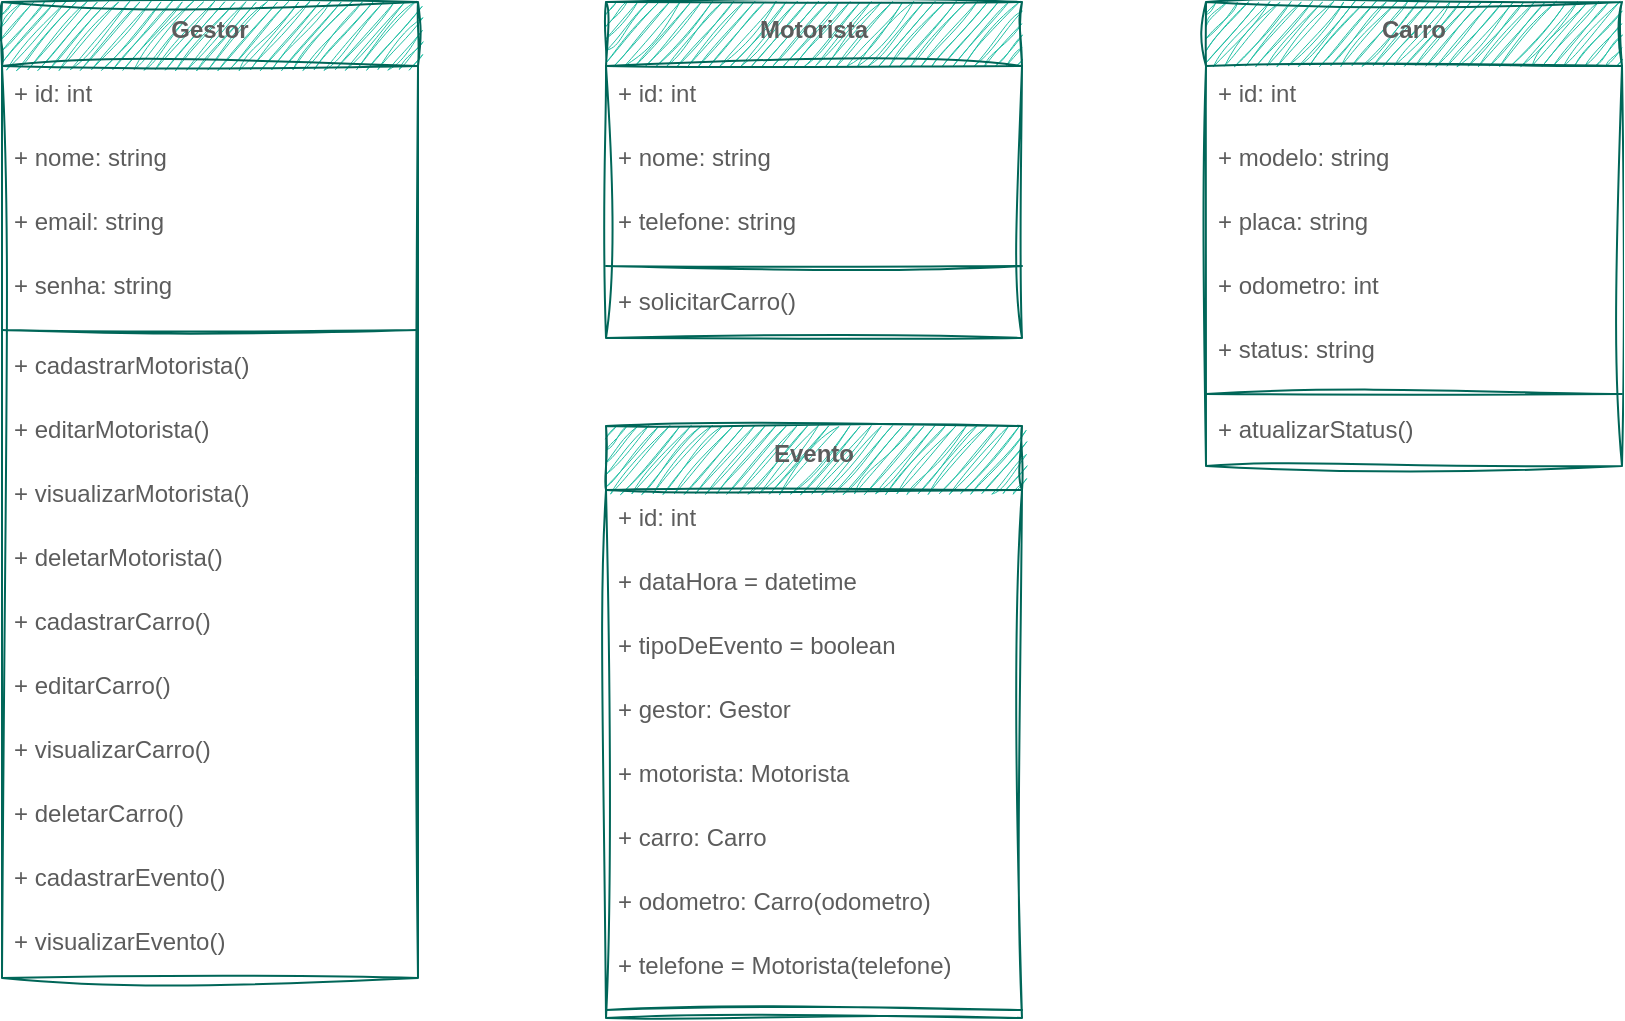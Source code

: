 <mxfile version="26.1.0">
  <diagram name="Página-1" id="3ox3w0ggHLgNSNyq2sZh">
    <mxGraphModel dx="1050" dy="557" grid="0" gridSize="10" guides="1" tooltips="1" connect="1" arrows="1" fold="1" page="1" pageScale="1" pageWidth="827" pageHeight="1169" background="#ffffff" math="0" shadow="0">
      <root>
        <mxCell id="0" />
        <mxCell id="1" parent="0" />
        <mxCell id="2" value="Gestor" style="swimlane;fontStyle=1;align=center;verticalAlign=top;childLayout=stackLayout;horizontal=1;startSize=32;horizontalStack=0;resizeParent=1;resizeParentMax=0;resizeLast=0;collapsible=0;marginBottom=0;fillColor=#21C0A5;strokeColor=#006658;labelBackgroundColor=none;fontColor=#5C5C5C;sketch=1;curveFitting=1;jiggle=2;rounded=0;" parent="1" vertex="1">
          <mxGeometry x="8" y="8" width="208" height="488" as="geometry" />
        </mxCell>
        <mxCell id="3" value="+ id: int" style="text;strokeColor=none;fillColor=none;align=left;verticalAlign=top;spacingLeft=4;spacingRight=4;overflow=hidden;rotatable=0;points=[[0,0.5],[1,0.5]];portConstraint=eastwest;labelBackgroundColor=none;fontColor=#5C5C5C;sketch=1;curveFitting=1;jiggle=2;rounded=0;" parent="2" vertex="1">
          <mxGeometry y="32" width="208" height="32" as="geometry" />
        </mxCell>
        <mxCell id="4" value="+ nome: string" style="text;strokeColor=none;fillColor=none;align=left;verticalAlign=top;spacingLeft=4;spacingRight=4;overflow=hidden;rotatable=0;points=[[0,0.5],[1,0.5]];portConstraint=eastwest;labelBackgroundColor=none;fontColor=#5C5C5C;sketch=1;curveFitting=1;jiggle=2;rounded=0;" parent="2" vertex="1">
          <mxGeometry y="64" width="208" height="32" as="geometry" />
        </mxCell>
        <mxCell id="5" value="+ email: string" style="text;strokeColor=none;fillColor=none;align=left;verticalAlign=top;spacingLeft=4;spacingRight=4;overflow=hidden;rotatable=0;points=[[0,0.5],[1,0.5]];portConstraint=eastwest;labelBackgroundColor=none;fontColor=#5C5C5C;sketch=1;curveFitting=1;jiggle=2;rounded=0;" parent="2" vertex="1">
          <mxGeometry y="96" width="208" height="32" as="geometry" />
        </mxCell>
        <mxCell id="6" value="+ senha: string" style="text;strokeColor=none;fillColor=none;align=left;verticalAlign=top;spacingLeft=4;spacingRight=4;overflow=hidden;rotatable=0;points=[[0,0.5],[1,0.5]];portConstraint=eastwest;labelBackgroundColor=none;fontColor=#5C5C5C;sketch=1;curveFitting=1;jiggle=2;rounded=0;" parent="2" vertex="1">
          <mxGeometry y="128" width="208" height="32" as="geometry" />
        </mxCell>
        <mxCell id="8" style="line;strokeWidth=1;fillColor=none;align=left;verticalAlign=middle;spacingTop=-1;spacingLeft=3;spacingRight=3;rotatable=0;labelPosition=right;points=[];portConstraint=eastwest;strokeColor=#006658;labelBackgroundColor=none;fontColor=#5C5C5C;sketch=1;curveFitting=1;jiggle=2;rounded=0;" parent="2" vertex="1">
          <mxGeometry y="160" width="208" height="8" as="geometry" />
        </mxCell>
        <mxCell id="9" value="+ cadastrarMotorista()" style="text;strokeColor=none;fillColor=none;align=left;verticalAlign=top;spacingLeft=4;spacingRight=4;overflow=hidden;rotatable=0;points=[[0,0.5],[1,0.5]];portConstraint=eastwest;labelBackgroundColor=none;fontColor=#5C5C5C;sketch=1;curveFitting=1;jiggle=2;rounded=0;" parent="2" vertex="1">
          <mxGeometry y="168" width="208" height="32" as="geometry" />
        </mxCell>
        <mxCell id="10" value="+ editarMotorista()" style="text;strokeColor=none;fillColor=none;align=left;verticalAlign=top;spacingLeft=4;spacingRight=4;overflow=hidden;rotatable=0;points=[[0,0.5],[1,0.5]];portConstraint=eastwest;labelBackgroundColor=none;fontColor=#5C5C5C;sketch=1;curveFitting=1;jiggle=2;rounded=0;" parent="2" vertex="1">
          <mxGeometry y="200" width="208" height="32" as="geometry" />
        </mxCell>
        <mxCell id="iK1w5hHDq547_emKRhoM-10" value="+ visualizarMotorista()" style="text;strokeColor=none;fillColor=none;align=left;verticalAlign=top;spacingLeft=4;spacingRight=4;overflow=hidden;rotatable=0;points=[[0,0.5],[1,0.5]];portConstraint=eastwest;labelBackgroundColor=none;fontColor=#5C5C5C;sketch=1;curveFitting=1;jiggle=2;rounded=0;" parent="2" vertex="1">
          <mxGeometry y="232" width="208" height="32" as="geometry" />
        </mxCell>
        <mxCell id="iK1w5hHDq547_emKRhoM-11" value="+ deletarMotorista()" style="text;strokeColor=none;fillColor=none;align=left;verticalAlign=top;spacingLeft=4;spacingRight=4;overflow=hidden;rotatable=0;points=[[0,0.5],[1,0.5]];portConstraint=eastwest;labelBackgroundColor=none;fontColor=#5C5C5C;sketch=1;curveFitting=1;jiggle=2;rounded=0;" parent="2" vertex="1">
          <mxGeometry y="264" width="208" height="32" as="geometry" />
        </mxCell>
        <mxCell id="iK1w5hHDq547_emKRhoM-12" value="+ cadastrarCarro()" style="text;strokeColor=none;fillColor=none;align=left;verticalAlign=top;spacingLeft=4;spacingRight=4;overflow=hidden;rotatable=0;points=[[0,0.5],[1,0.5]];portConstraint=eastwest;labelBackgroundColor=none;fontColor=#5C5C5C;sketch=1;curveFitting=1;jiggle=2;rounded=0;" parent="2" vertex="1">
          <mxGeometry y="296" width="208" height="32" as="geometry" />
        </mxCell>
        <mxCell id="iK1w5hHDq547_emKRhoM-13" value="+ editarCarro()" style="text;strokeColor=none;fillColor=none;align=left;verticalAlign=top;spacingLeft=4;spacingRight=4;overflow=hidden;rotatable=0;points=[[0,0.5],[1,0.5]];portConstraint=eastwest;labelBackgroundColor=none;fontColor=#5C5C5C;sketch=1;curveFitting=1;jiggle=2;rounded=0;" parent="2" vertex="1">
          <mxGeometry y="328" width="208" height="32" as="geometry" />
        </mxCell>
        <mxCell id="iK1w5hHDq547_emKRhoM-14" value="+ visualizarCarro()" style="text;strokeColor=none;fillColor=none;align=left;verticalAlign=top;spacingLeft=4;spacingRight=4;overflow=hidden;rotatable=0;points=[[0,0.5],[1,0.5]];portConstraint=eastwest;labelBackgroundColor=none;fontColor=#5C5C5C;sketch=1;curveFitting=1;jiggle=2;rounded=0;" parent="2" vertex="1">
          <mxGeometry y="360" width="208" height="32" as="geometry" />
        </mxCell>
        <mxCell id="iK1w5hHDq547_emKRhoM-15" value="+ deletarCarro()" style="text;strokeColor=none;fillColor=none;align=left;verticalAlign=top;spacingLeft=4;spacingRight=4;overflow=hidden;rotatable=0;points=[[0,0.5],[1,0.5]];portConstraint=eastwest;labelBackgroundColor=none;fontColor=#5C5C5C;sketch=1;curveFitting=1;jiggle=2;rounded=0;" parent="2" vertex="1">
          <mxGeometry y="392" width="208" height="32" as="geometry" />
        </mxCell>
        <mxCell id="iK1w5hHDq547_emKRhoM-16" value="+ cadastrarEvento()" style="text;strokeColor=none;fillColor=none;align=left;verticalAlign=top;spacingLeft=4;spacingRight=4;overflow=hidden;rotatable=0;points=[[0,0.5],[1,0.5]];portConstraint=eastwest;labelBackgroundColor=none;fontColor=#5C5C5C;sketch=1;curveFitting=1;jiggle=2;rounded=0;" parent="2" vertex="1">
          <mxGeometry y="424" width="208" height="32" as="geometry" />
        </mxCell>
        <mxCell id="iK1w5hHDq547_emKRhoM-17" value="+ visualizarEvento()" style="text;strokeColor=none;fillColor=none;align=left;verticalAlign=top;spacingLeft=4;spacingRight=4;overflow=hidden;rotatable=0;points=[[0,0.5],[1,0.5]];portConstraint=eastwest;labelBackgroundColor=none;fontColor=#5C5C5C;sketch=1;curveFitting=1;jiggle=2;rounded=0;" parent="2" vertex="1">
          <mxGeometry y="456" width="208" height="32" as="geometry" />
        </mxCell>
        <mxCell id="iK1w5hHDq547_emKRhoM-18" value="Motorista" style="swimlane;fontStyle=1;align=center;verticalAlign=top;childLayout=stackLayout;horizontal=1;startSize=32;horizontalStack=0;resizeParent=1;resizeParentMax=0;resizeLast=0;collapsible=0;marginBottom=0;fillColor=#21C0A5;strokeColor=#006658;labelBackgroundColor=none;fontColor=#5C5C5C;sketch=1;curveFitting=1;jiggle=2;rounded=0;" parent="1" vertex="1">
          <mxGeometry x="310" y="8" width="208" height="168" as="geometry" />
        </mxCell>
        <mxCell id="iK1w5hHDq547_emKRhoM-19" value="+ id: int" style="text;strokeColor=none;fillColor=none;align=left;verticalAlign=top;spacingLeft=4;spacingRight=4;overflow=hidden;rotatable=0;points=[[0,0.5],[1,0.5]];portConstraint=eastwest;labelBackgroundColor=none;fontColor=#5C5C5C;sketch=1;curveFitting=1;jiggle=2;rounded=0;" parent="iK1w5hHDq547_emKRhoM-18" vertex="1">
          <mxGeometry y="32" width="208" height="32" as="geometry" />
        </mxCell>
        <mxCell id="iK1w5hHDq547_emKRhoM-20" value="+ nome: string" style="text;strokeColor=none;fillColor=none;align=left;verticalAlign=top;spacingLeft=4;spacingRight=4;overflow=hidden;rotatable=0;points=[[0,0.5],[1,0.5]];portConstraint=eastwest;labelBackgroundColor=none;fontColor=#5C5C5C;sketch=1;curveFitting=1;jiggle=2;rounded=0;" parent="iK1w5hHDq547_emKRhoM-18" vertex="1">
          <mxGeometry y="64" width="208" height="32" as="geometry" />
        </mxCell>
        <mxCell id="iK1w5hHDq547_emKRhoM-21" value="+ telefone: string" style="text;strokeColor=none;fillColor=none;align=left;verticalAlign=top;spacingLeft=4;spacingRight=4;overflow=hidden;rotatable=0;points=[[0,0.5],[1,0.5]];portConstraint=eastwest;labelBackgroundColor=none;fontColor=#5C5C5C;sketch=1;curveFitting=1;jiggle=2;rounded=0;" parent="iK1w5hHDq547_emKRhoM-18" vertex="1">
          <mxGeometry y="96" width="208" height="32" as="geometry" />
        </mxCell>
        <mxCell id="iK1w5hHDq547_emKRhoM-23" style="line;strokeWidth=1;fillColor=none;align=left;verticalAlign=middle;spacingTop=-1;spacingLeft=3;spacingRight=3;rotatable=0;labelPosition=right;points=[];portConstraint=eastwest;strokeColor=#006658;labelBackgroundColor=none;fontColor=#5C5C5C;sketch=1;curveFitting=1;jiggle=2;rounded=0;" parent="iK1w5hHDq547_emKRhoM-18" vertex="1">
          <mxGeometry y="128" width="208" height="8" as="geometry" />
        </mxCell>
        <mxCell id="iK1w5hHDq547_emKRhoM-24" value="+ solicitarCarro()" style="text;strokeColor=none;fillColor=none;align=left;verticalAlign=top;spacingLeft=4;spacingRight=4;overflow=hidden;rotatable=0;points=[[0,0.5],[1,0.5]];portConstraint=eastwest;labelBackgroundColor=none;fontColor=#5C5C5C;sketch=1;curveFitting=1;jiggle=2;rounded=0;" parent="iK1w5hHDq547_emKRhoM-18" vertex="1">
          <mxGeometry y="136" width="208" height="32" as="geometry" />
        </mxCell>
        <mxCell id="iK1w5hHDq547_emKRhoM-34" value="Carro" style="swimlane;fontStyle=1;align=center;verticalAlign=top;childLayout=stackLayout;horizontal=1;startSize=32;horizontalStack=0;resizeParent=1;resizeParentMax=0;resizeLast=0;collapsible=0;marginBottom=0;fillColor=#21C0A5;strokeColor=#006658;labelBackgroundColor=none;fontColor=#5C5C5C;sketch=1;curveFitting=1;jiggle=2;rounded=0;" parent="1" vertex="1">
          <mxGeometry x="610" y="8" width="208" height="232" as="geometry" />
        </mxCell>
        <mxCell id="iK1w5hHDq547_emKRhoM-35" value="+ id: int" style="text;strokeColor=none;fillColor=none;align=left;verticalAlign=top;spacingLeft=4;spacingRight=4;overflow=hidden;rotatable=0;points=[[0,0.5],[1,0.5]];portConstraint=eastwest;labelBackgroundColor=none;fontColor=#5C5C5C;sketch=1;curveFitting=1;jiggle=2;rounded=0;" parent="iK1w5hHDq547_emKRhoM-34" vertex="1">
          <mxGeometry y="32" width="208" height="32" as="geometry" />
        </mxCell>
        <mxCell id="iK1w5hHDq547_emKRhoM-36" value="+ modelo: string" style="text;strokeColor=none;fillColor=none;align=left;verticalAlign=top;spacingLeft=4;spacingRight=4;overflow=hidden;rotatable=0;points=[[0,0.5],[1,0.5]];portConstraint=eastwest;labelBackgroundColor=none;fontColor=#5C5C5C;sketch=1;curveFitting=1;jiggle=2;rounded=0;" parent="iK1w5hHDq547_emKRhoM-34" vertex="1">
          <mxGeometry y="64" width="208" height="32" as="geometry" />
        </mxCell>
        <mxCell id="iK1w5hHDq547_emKRhoM-37" value="+ placa: string" style="text;strokeColor=none;fillColor=none;align=left;verticalAlign=top;spacingLeft=4;spacingRight=4;overflow=hidden;rotatable=0;points=[[0,0.5],[1,0.5]];portConstraint=eastwest;labelBackgroundColor=none;fontColor=#5C5C5C;sketch=1;curveFitting=1;jiggle=2;rounded=0;" parent="iK1w5hHDq547_emKRhoM-34" vertex="1">
          <mxGeometry y="96" width="208" height="32" as="geometry" />
        </mxCell>
        <mxCell id="iK1w5hHDq547_emKRhoM-38" value="+ odometro: int" style="text;strokeColor=none;fillColor=none;align=left;verticalAlign=top;spacingLeft=4;spacingRight=4;overflow=hidden;rotatable=0;points=[[0,0.5],[1,0.5]];portConstraint=eastwest;labelBackgroundColor=none;fontColor=#5C5C5C;sketch=1;curveFitting=1;jiggle=2;rounded=0;" parent="iK1w5hHDq547_emKRhoM-34" vertex="1">
          <mxGeometry y="128" width="208" height="32" as="geometry" />
        </mxCell>
        <mxCell id="iK1w5hHDq547_emKRhoM-85" value="+ status: string" style="text;strokeColor=none;fillColor=none;align=left;verticalAlign=top;spacingLeft=4;spacingRight=4;overflow=hidden;rotatable=0;points=[[0,0.5],[1,0.5]];portConstraint=eastwest;labelBackgroundColor=none;fontColor=#5C5C5C;sketch=1;curveFitting=1;jiggle=2;rounded=0;" parent="iK1w5hHDq547_emKRhoM-34" vertex="1">
          <mxGeometry y="160" width="208" height="32" as="geometry" />
        </mxCell>
        <mxCell id="iK1w5hHDq547_emKRhoM-39" style="line;strokeWidth=1;fillColor=none;align=left;verticalAlign=middle;spacingTop=-1;spacingLeft=3;spacingRight=3;rotatable=0;labelPosition=right;points=[];portConstraint=eastwest;strokeColor=#006658;labelBackgroundColor=none;fontColor=#5C5C5C;sketch=1;curveFitting=1;jiggle=2;rounded=0;" parent="iK1w5hHDq547_emKRhoM-34" vertex="1">
          <mxGeometry y="192" width="208" height="8" as="geometry" />
        </mxCell>
        <mxCell id="iK1w5hHDq547_emKRhoM-40" value="+ atualizarStatus()" style="text;strokeColor=none;fillColor=none;align=left;verticalAlign=top;spacingLeft=4;spacingRight=4;overflow=hidden;rotatable=0;points=[[0,0.5],[1,0.5]];portConstraint=eastwest;labelBackgroundColor=none;fontColor=#5C5C5C;sketch=1;curveFitting=1;jiggle=2;rounded=0;" parent="iK1w5hHDq547_emKRhoM-34" vertex="1">
          <mxGeometry y="200" width="208" height="32" as="geometry" />
        </mxCell>
        <mxCell id="iK1w5hHDq547_emKRhoM-50" value="Evento" style="swimlane;fontStyle=1;align=center;verticalAlign=top;childLayout=stackLayout;horizontal=1;startSize=32;horizontalStack=0;resizeParent=1;resizeParentMax=0;resizeLast=0;collapsible=0;marginBottom=0;fillColor=#21C0A5;strokeColor=#006658;labelBackgroundColor=none;fontColor=#5C5C5C;sketch=1;curveFitting=1;jiggle=2;rounded=0;" parent="1" vertex="1">
          <mxGeometry x="310" y="220" width="208" height="296" as="geometry" />
        </mxCell>
        <mxCell id="iK1w5hHDq547_emKRhoM-86" value="+ id: int" style="text;strokeColor=none;fillColor=none;align=left;verticalAlign=top;spacingLeft=4;spacingRight=4;overflow=hidden;rotatable=0;points=[[0,0.5],[1,0.5]];portConstraint=eastwest;labelBackgroundColor=none;fontColor=#5C5C5C;sketch=1;curveFitting=1;jiggle=2;rounded=0;" parent="iK1w5hHDq547_emKRhoM-50" vertex="1">
          <mxGeometry y="32" width="208" height="32" as="geometry" />
        </mxCell>
        <mxCell id="iK1w5hHDq547_emKRhoM-84" value="+ dataHora = datetime" style="text;strokeColor=none;fillColor=none;align=left;verticalAlign=top;spacingLeft=4;spacingRight=4;overflow=hidden;rotatable=0;points=[[0,0.5],[1,0.5]];portConstraint=eastwest;labelBackgroundColor=none;fontColor=#5C5C5C;sketch=1;curveFitting=1;jiggle=2;rounded=0;" parent="iK1w5hHDq547_emKRhoM-50" vertex="1">
          <mxGeometry y="64" width="208" height="32" as="geometry" />
        </mxCell>
        <mxCell id="iK1w5hHDq547_emKRhoM-83" value="+ tipoDeEvento = boolean" style="text;strokeColor=none;fillColor=none;align=left;verticalAlign=top;spacingLeft=4;spacingRight=4;overflow=hidden;rotatable=0;points=[[0,0.5],[1,0.5]];portConstraint=eastwest;labelBackgroundColor=none;fontColor=#5C5C5C;sketch=1;curveFitting=1;jiggle=2;rounded=0;" parent="iK1w5hHDq547_emKRhoM-50" vertex="1">
          <mxGeometry y="96" width="208" height="32" as="geometry" />
        </mxCell>
        <mxCell id="iK1w5hHDq547_emKRhoM-87" value="+ gestor: Gestor " style="text;strokeColor=none;fillColor=none;align=left;verticalAlign=top;spacingLeft=4;spacingRight=4;overflow=hidden;rotatable=0;points=[[0,0.5],[1,0.5]];portConstraint=eastwest;labelBackgroundColor=none;fontColor=#5C5C5C;sketch=1;curveFitting=1;jiggle=2;rounded=0;" parent="iK1w5hHDq547_emKRhoM-50" vertex="1">
          <mxGeometry y="128" width="208" height="32" as="geometry" />
        </mxCell>
        <mxCell id="iK1w5hHDq547_emKRhoM-88" value="+ motorista: Motorista" style="text;strokeColor=none;fillColor=none;align=left;verticalAlign=top;spacingLeft=4;spacingRight=4;overflow=hidden;rotatable=0;points=[[0,0.5],[1,0.5]];portConstraint=eastwest;labelBackgroundColor=none;fontColor=#5C5C5C;sketch=1;curveFitting=1;jiggle=2;rounded=0;" parent="iK1w5hHDq547_emKRhoM-50" vertex="1">
          <mxGeometry y="160" width="208" height="32" as="geometry" />
        </mxCell>
        <mxCell id="iK1w5hHDq547_emKRhoM-89" value="+ carro: Carro" style="text;strokeColor=none;fillColor=none;align=left;verticalAlign=top;spacingLeft=4;spacingRight=4;overflow=hidden;rotatable=0;points=[[0,0.5],[1,0.5]];portConstraint=eastwest;labelBackgroundColor=none;fontColor=#5C5C5C;sketch=1;curveFitting=1;jiggle=2;rounded=0;" parent="iK1w5hHDq547_emKRhoM-50" vertex="1">
          <mxGeometry y="192" width="208" height="32" as="geometry" />
        </mxCell>
        <mxCell id="iK1w5hHDq547_emKRhoM-90" value="+ odometro: Carro(odometro)" style="text;strokeColor=none;fillColor=none;align=left;verticalAlign=top;spacingLeft=4;spacingRight=4;overflow=hidden;rotatable=0;points=[[0,0.5],[1,0.5]];portConstraint=eastwest;labelBackgroundColor=none;fontColor=#5C5C5C;sketch=1;curveFitting=1;jiggle=2;rounded=0;" parent="iK1w5hHDq547_emKRhoM-50" vertex="1">
          <mxGeometry y="224" width="208" height="32" as="geometry" />
        </mxCell>
        <mxCell id="iK1w5hHDq547_emKRhoM-91" value="+ telefone = Motorista(telefone)" style="text;strokeColor=none;fillColor=none;align=left;verticalAlign=top;spacingLeft=4;spacingRight=4;overflow=hidden;rotatable=0;points=[[0,0.5],[1,0.5]];portConstraint=eastwest;labelBackgroundColor=none;fontColor=#5C5C5C;sketch=1;curveFitting=1;jiggle=2;rounded=0;" parent="iK1w5hHDq547_emKRhoM-50" vertex="1">
          <mxGeometry y="256" width="208" height="32" as="geometry" />
        </mxCell>
        <mxCell id="iK1w5hHDq547_emKRhoM-55" style="line;strokeWidth=1;fillColor=none;align=left;verticalAlign=middle;spacingTop=-1;spacingLeft=3;spacingRight=3;rotatable=0;labelPosition=right;points=[];portConstraint=eastwest;strokeColor=#006658;labelBackgroundColor=none;fontColor=#5C5C5C;sketch=1;curveFitting=1;jiggle=2;rounded=0;" parent="iK1w5hHDq547_emKRhoM-50" vertex="1">
          <mxGeometry y="288" width="208" height="8" as="geometry" />
        </mxCell>
      </root>
    </mxGraphModel>
  </diagram>
</mxfile>
